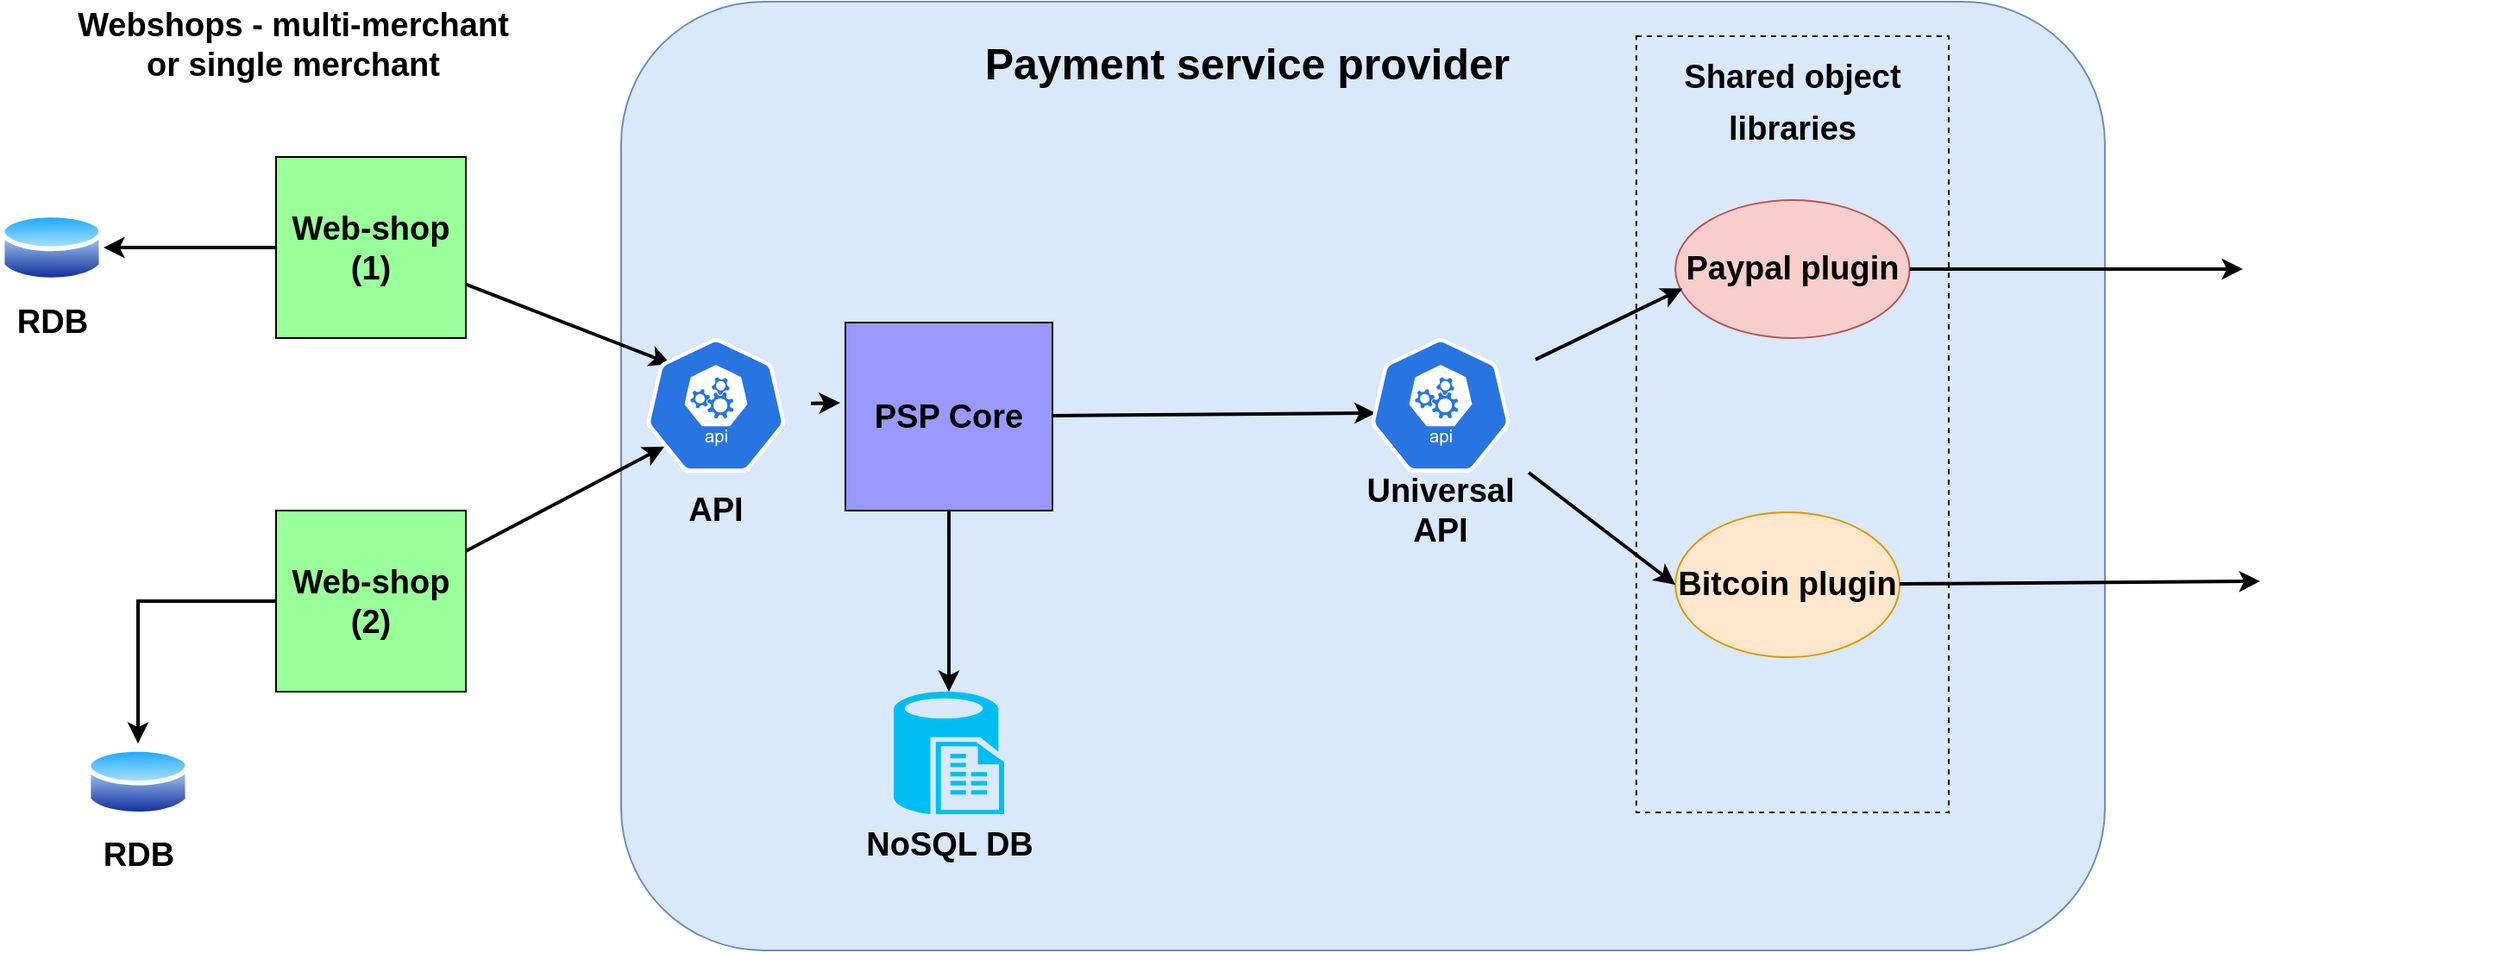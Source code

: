 <mxfile version="15.9.6" type="github">
  <diagram id="RoDfw6OUDIv51ifGNwrH" name="Page-1">
    <mxGraphModel dx="633" dy="1927" grid="1" gridSize="10" guides="1" tooltips="1" connect="1" arrows="1" fold="1" page="1" pageScale="1" pageWidth="850" pageHeight="1100" math="0" shadow="0">
      <root>
        <mxCell id="0" />
        <mxCell id="1" parent="0" />
        <mxCell id="I7TksY0qr9zUllApRns5-37" value="" style="group" vertex="1" connectable="0" parent="1">
          <mxGeometry x="1220" y="-910" width="860" height="550" as="geometry" />
        </mxCell>
        <mxCell id="I7TksY0qr9zUllApRns5-35" value="" style="rounded=1;whiteSpace=wrap;html=1;fontSize=19;fillColor=#dae8fc;strokeColor=#6c8ebf;" vertex="1" parent="I7TksY0qr9zUllApRns5-37">
          <mxGeometry width="860" height="550" as="geometry" />
        </mxCell>
        <mxCell id="I7TksY0qr9zUllApRns5-36" value="&lt;b style=&quot;font-size: 25px&quot;&gt;Payment service provider&lt;/b&gt;" style="text;html=1;strokeColor=none;fillColor=none;align=center;verticalAlign=middle;whiteSpace=wrap;rounded=0;fontSize=19;" vertex="1" parent="I7TksY0qr9zUllApRns5-37">
          <mxGeometry x="169.737" y="20" width="386.129" height="30.56" as="geometry" />
        </mxCell>
        <mxCell id="I7TksY0qr9zUllApRns5-42" value="" style="rounded=0;whiteSpace=wrap;html=1;fontSize=25;fillColor=none;dashed=1;" vertex="1" parent="I7TksY0qr9zUllApRns5-37">
          <mxGeometry x="588.421" y="20" width="181.053" height="450" as="geometry" />
        </mxCell>
        <mxCell id="I7TksY0qr9zUllApRns5-43" value="&lt;font style=&quot;font-size: 19px&quot;&gt;&lt;b&gt;Shared object libraries&lt;/b&gt;&lt;/font&gt;" style="text;html=1;strokeColor=none;fillColor=none;align=center;verticalAlign=middle;whiteSpace=wrap;rounded=0;dashed=1;fontSize=25;" vertex="1" parent="I7TksY0qr9zUllApRns5-37">
          <mxGeometry x="594.079" y="40" width="169.737" height="30" as="geometry" />
        </mxCell>
        <mxCell id="I7TksY0qr9zUllApRns5-30" value="&lt;b&gt;Paypal plugin&lt;/b&gt;" style="ellipse;whiteSpace=wrap;html=1;fontSize=19;fillColor=#f8cecc;strokeColor=#b85450;" vertex="1" parent="I7TksY0qr9zUllApRns5-37">
          <mxGeometry x="611.053" y="115" width="135.789" height="80" as="geometry" />
        </mxCell>
        <mxCell id="I7TksY0qr9zUllApRns5-46" value="&lt;b&gt;API&lt;/b&gt;" style="text;html=1;strokeColor=none;fillColor=none;align=center;verticalAlign=middle;whiteSpace=wrap;rounded=0;dashed=1;fontSize=19;" vertex="1" parent="I7TksY0qr9zUllApRns5-37">
          <mxGeometry x="25" y="280" width="60" height="30" as="geometry" />
        </mxCell>
        <mxCell id="I7TksY0qr9zUllApRns5-31" value="&lt;b&gt;Bitcoin plugin&lt;/b&gt;" style="ellipse;whiteSpace=wrap;html=1;fontSize=19;fillColor=#ffe6cc;strokeColor=#d79b00;" vertex="1" parent="I7TksY0qr9zUllApRns5-37">
          <mxGeometry x="611.05" y="296" width="130" height="84" as="geometry" />
        </mxCell>
        <mxCell id="I7TksY0qr9zUllApRns5-6" style="edgeStyle=orthogonalEdgeStyle;rounded=0;orthogonalLoop=1;jettySize=auto;html=1;fontSize=19;strokeWidth=2;" edge="1" parent="1" source="I7TksY0qr9zUllApRns5-1" target="I7TksY0qr9zUllApRns5-5">
          <mxGeometry relative="1" as="geometry" />
        </mxCell>
        <mxCell id="I7TksY0qr9zUllApRns5-15" style="edgeStyle=none;rounded=0;orthogonalLoop=1;jettySize=auto;html=1;entryX=0.227;entryY=0.807;entryDx=0;entryDy=0;entryPerimeter=0;fontSize=19;strokeWidth=2;" edge="1" parent="1" source="I7TksY0qr9zUllApRns5-1" target="I7TksY0qr9zUllApRns5-7">
          <mxGeometry relative="1" as="geometry" />
        </mxCell>
        <mxCell id="I7TksY0qr9zUllApRns5-1" value="&lt;font style=&quot;font-size: 19px&quot;&gt;&lt;b&gt;Web-shop (2)&lt;/b&gt;&lt;/font&gt;" style="rounded=0;whiteSpace=wrap;html=1;fillColor=#99FF99;" vertex="1" parent="1">
          <mxGeometry x="1020" y="-615" width="110" height="105" as="geometry" />
        </mxCell>
        <mxCell id="I7TksY0qr9zUllApRns5-4" style="edgeStyle=orthogonalEdgeStyle;rounded=0;orthogonalLoop=1;jettySize=auto;html=1;entryX=1;entryY=0.5;entryDx=0;entryDy=0;fontSize=19;strokeWidth=2;" edge="1" parent="1" source="I7TksY0qr9zUllApRns5-2" target="I7TksY0qr9zUllApRns5-3">
          <mxGeometry relative="1" as="geometry" />
        </mxCell>
        <mxCell id="I7TksY0qr9zUllApRns5-14" style="rounded=0;orthogonalLoop=1;jettySize=auto;html=1;entryX=0.261;entryY=0.192;entryDx=0;entryDy=0;entryPerimeter=0;fontSize=19;strokeWidth=2;" edge="1" parent="1" source="I7TksY0qr9zUllApRns5-2" target="I7TksY0qr9zUllApRns5-7">
          <mxGeometry relative="1" as="geometry" />
        </mxCell>
        <mxCell id="I7TksY0qr9zUllApRns5-2" value="&lt;font style=&quot;font-size: 19px&quot;&gt;&lt;b&gt;Web-shop (1)&lt;/b&gt;&lt;/font&gt;" style="rounded=0;whiteSpace=wrap;html=1;fillColor=#99FF99;" vertex="1" parent="1">
          <mxGeometry x="1020" y="-820" width="110" height="105" as="geometry" />
        </mxCell>
        <mxCell id="I7TksY0qr9zUllApRns5-3" value="&lt;b&gt;RDB&lt;/b&gt;" style="aspect=fixed;perimeter=ellipsePerimeter;html=1;align=center;shadow=0;dashed=0;spacingTop=3;image;image=img/lib/active_directory/database.svg;fontSize=19;" vertex="1" parent="1">
          <mxGeometry x="860" y="-789.7" width="60" height="44.4" as="geometry" />
        </mxCell>
        <mxCell id="I7TksY0qr9zUllApRns5-5" value="&lt;b&gt;RDB&lt;/b&gt;" style="aspect=fixed;perimeter=ellipsePerimeter;html=1;align=center;shadow=0;dashed=0;spacingTop=3;image;image=img/lib/active_directory/database.svg;fontSize=19;" vertex="1" parent="1">
          <mxGeometry x="910" y="-480.0" width="60" height="44.4" as="geometry" />
        </mxCell>
        <mxCell id="I7TksY0qr9zUllApRns5-19" style="edgeStyle=none;rounded=0;orthogonalLoop=1;jettySize=auto;html=1;entryX=-0.025;entryY=0.427;entryDx=0;entryDy=0;entryPerimeter=0;fontSize=19;strokeWidth=2;" edge="1" parent="1" source="I7TksY0qr9zUllApRns5-7" target="I7TksY0qr9zUllApRns5-16">
          <mxGeometry relative="1" as="geometry" />
        </mxCell>
        <mxCell id="I7TksY0qr9zUllApRns5-7" value="" style="sketch=0;html=1;dashed=0;whitespace=wrap;fillColor=#2875E2;strokeColor=#ffffff;points=[[0.005,0.63,0],[0.1,0.2,0],[0.9,0.2,0],[0.5,0,0],[0.995,0.63,0],[0.72,0.99,0],[0.5,1,0],[0.28,0.99,0]];shape=mxgraph.kubernetes.icon;prIcon=api;fontSize=19;" vertex="1" parent="1">
          <mxGeometry x="1220" y="-715" width="110" height="78" as="geometry" />
        </mxCell>
        <mxCell id="I7TksY0qr9zUllApRns5-18" style="edgeStyle=none;rounded=0;orthogonalLoop=1;jettySize=auto;html=1;entryX=0.5;entryY=0;entryDx=0;entryDy=0;entryPerimeter=0;fontSize=19;strokeWidth=2;" edge="1" parent="1" source="I7TksY0qr9zUllApRns5-16" target="I7TksY0qr9zUllApRns5-17">
          <mxGeometry relative="1" as="geometry" />
        </mxCell>
        <mxCell id="I7TksY0qr9zUllApRns5-27" style="edgeStyle=none;rounded=0;orthogonalLoop=1;jettySize=auto;html=1;entryX=0.157;entryY=0.557;entryDx=0;entryDy=0;entryPerimeter=0;fontSize=19;strokeWidth=2;" edge="1" parent="1" source="I7TksY0qr9zUllApRns5-16" target="I7TksY0qr9zUllApRns5-26">
          <mxGeometry relative="1" as="geometry" />
        </mxCell>
        <mxCell id="I7TksY0qr9zUllApRns5-16" value="&lt;font style=&quot;font-size: 19px&quot;&gt;&lt;b&gt;PSP Core&lt;/b&gt;&lt;/font&gt;" style="rounded=0;whiteSpace=wrap;html=1;fillColor=#9999FF;" vertex="1" parent="1">
          <mxGeometry x="1350" y="-724" width="120" height="109" as="geometry" />
        </mxCell>
        <mxCell id="I7TksY0qr9zUllApRns5-17" value="&lt;font style=&quot;font-size: 19px&quot;&gt;&lt;b&gt;NoSQL DB&lt;/b&gt;&lt;/font&gt;" style="verticalLabelPosition=bottom;html=1;verticalAlign=top;align=center;strokeColor=none;fillColor=#00BEF2;shape=mxgraph.azure.sql_reporting;" vertex="1" parent="1">
          <mxGeometry x="1378" y="-510" width="64" height="71" as="geometry" />
        </mxCell>
        <mxCell id="I7TksY0qr9zUllApRns5-22" value="" style="shape=image;html=1;verticalAlign=top;verticalLabelPosition=bottom;labelBackgroundColor=#ffffff;imageAspect=0;aspect=fixed;image=https://cdn3.iconfinder.com/data/icons/payment-method-1/64/_Paypal-39-128.png;fontSize=19;" vertex="1" parent="1">
          <mxGeometry x="2170" y="-830" width="138" height="138" as="geometry" />
        </mxCell>
        <mxCell id="I7TksY0qr9zUllApRns5-23" value="" style="shape=image;html=1;verticalAlign=top;verticalLabelPosition=bottom;labelBackgroundColor=#ffffff;imageAspect=0;aspect=fixed;image=https://cdn3.iconfinder.com/data/icons/payment-method-1/64/_bitcoin-128.png;fontSize=19;" vertex="1" parent="1">
          <mxGeometry x="2180" y="-626.5" width="128" height="128" as="geometry" />
        </mxCell>
        <mxCell id="I7TksY0qr9zUllApRns5-29" value="" style="group" vertex="1" connectable="0" parent="1">
          <mxGeometry x="1640" y="-715" width="110" height="115" as="geometry" />
        </mxCell>
        <mxCell id="I7TksY0qr9zUllApRns5-26" value="" style="sketch=0;html=1;dashed=0;whitespace=wrap;fillColor=#2875E2;strokeColor=#ffffff;points=[[0.005,0.63,0],[0.1,0.2,0],[0.9,0.2,0],[0.5,0,0],[0.995,0.63,0],[0.72,0.99,0],[0.5,1,0],[0.28,0.99,0]];shape=mxgraph.kubernetes.icon;prIcon=api;fontSize=19;" vertex="1" parent="I7TksY0qr9zUllApRns5-29">
          <mxGeometry width="110" height="78" as="geometry" />
        </mxCell>
        <mxCell id="I7TksY0qr9zUllApRns5-28" value="&lt;b&gt;Universal API&lt;/b&gt;" style="text;html=1;strokeColor=none;fillColor=none;align=center;verticalAlign=middle;whiteSpace=wrap;rounded=0;fontSize=19;" vertex="1" parent="I7TksY0qr9zUllApRns5-29">
          <mxGeometry x="25" y="85" width="60" height="30" as="geometry" />
        </mxCell>
        <mxCell id="I7TksY0qr9zUllApRns5-40" style="edgeStyle=none;rounded=0;orthogonalLoop=1;jettySize=auto;html=1;fontSize=25;strokeWidth=2;" edge="1" parent="1" source="I7TksY0qr9zUllApRns5-31">
          <mxGeometry relative="1" as="geometry">
            <mxPoint x="2170" y="-574" as="targetPoint" />
          </mxGeometry>
        </mxCell>
        <mxCell id="I7TksY0qr9zUllApRns5-32" style="edgeStyle=none;rounded=0;orthogonalLoop=1;jettySize=auto;html=1;entryX=0.03;entryY=0.641;entryDx=0;entryDy=0;entryPerimeter=0;fontSize=19;strokeWidth=2;" edge="1" parent="1" source="I7TksY0qr9zUllApRns5-26" target="I7TksY0qr9zUllApRns5-30">
          <mxGeometry relative="1" as="geometry" />
        </mxCell>
        <mxCell id="I7TksY0qr9zUllApRns5-33" style="edgeStyle=none;rounded=0;orthogonalLoop=1;jettySize=auto;html=1;entryX=0;entryY=0.5;entryDx=0;entryDy=0;fontSize=19;strokeWidth=2;" edge="1" parent="1" source="I7TksY0qr9zUllApRns5-26" target="I7TksY0qr9zUllApRns5-31">
          <mxGeometry relative="1" as="geometry" />
        </mxCell>
        <mxCell id="I7TksY0qr9zUllApRns5-45" style="edgeStyle=none;rounded=0;orthogonalLoop=1;jettySize=auto;html=1;fontSize=19;strokeWidth=2;" edge="1" parent="1" source="I7TksY0qr9zUllApRns5-30">
          <mxGeometry relative="1" as="geometry">
            <mxPoint x="2160" y="-755" as="targetPoint" />
          </mxGeometry>
        </mxCell>
        <mxCell id="I7TksY0qr9zUllApRns5-47" value="Webshops - multi-merchant or single merchant" style="text;html=1;strokeColor=none;fillColor=none;align=center;verticalAlign=middle;whiteSpace=wrap;rounded=0;dashed=1;fontSize=19;fontStyle=1" vertex="1" parent="1">
          <mxGeometry x="900" y="-900" width="260" height="30" as="geometry" />
        </mxCell>
      </root>
    </mxGraphModel>
  </diagram>
</mxfile>
